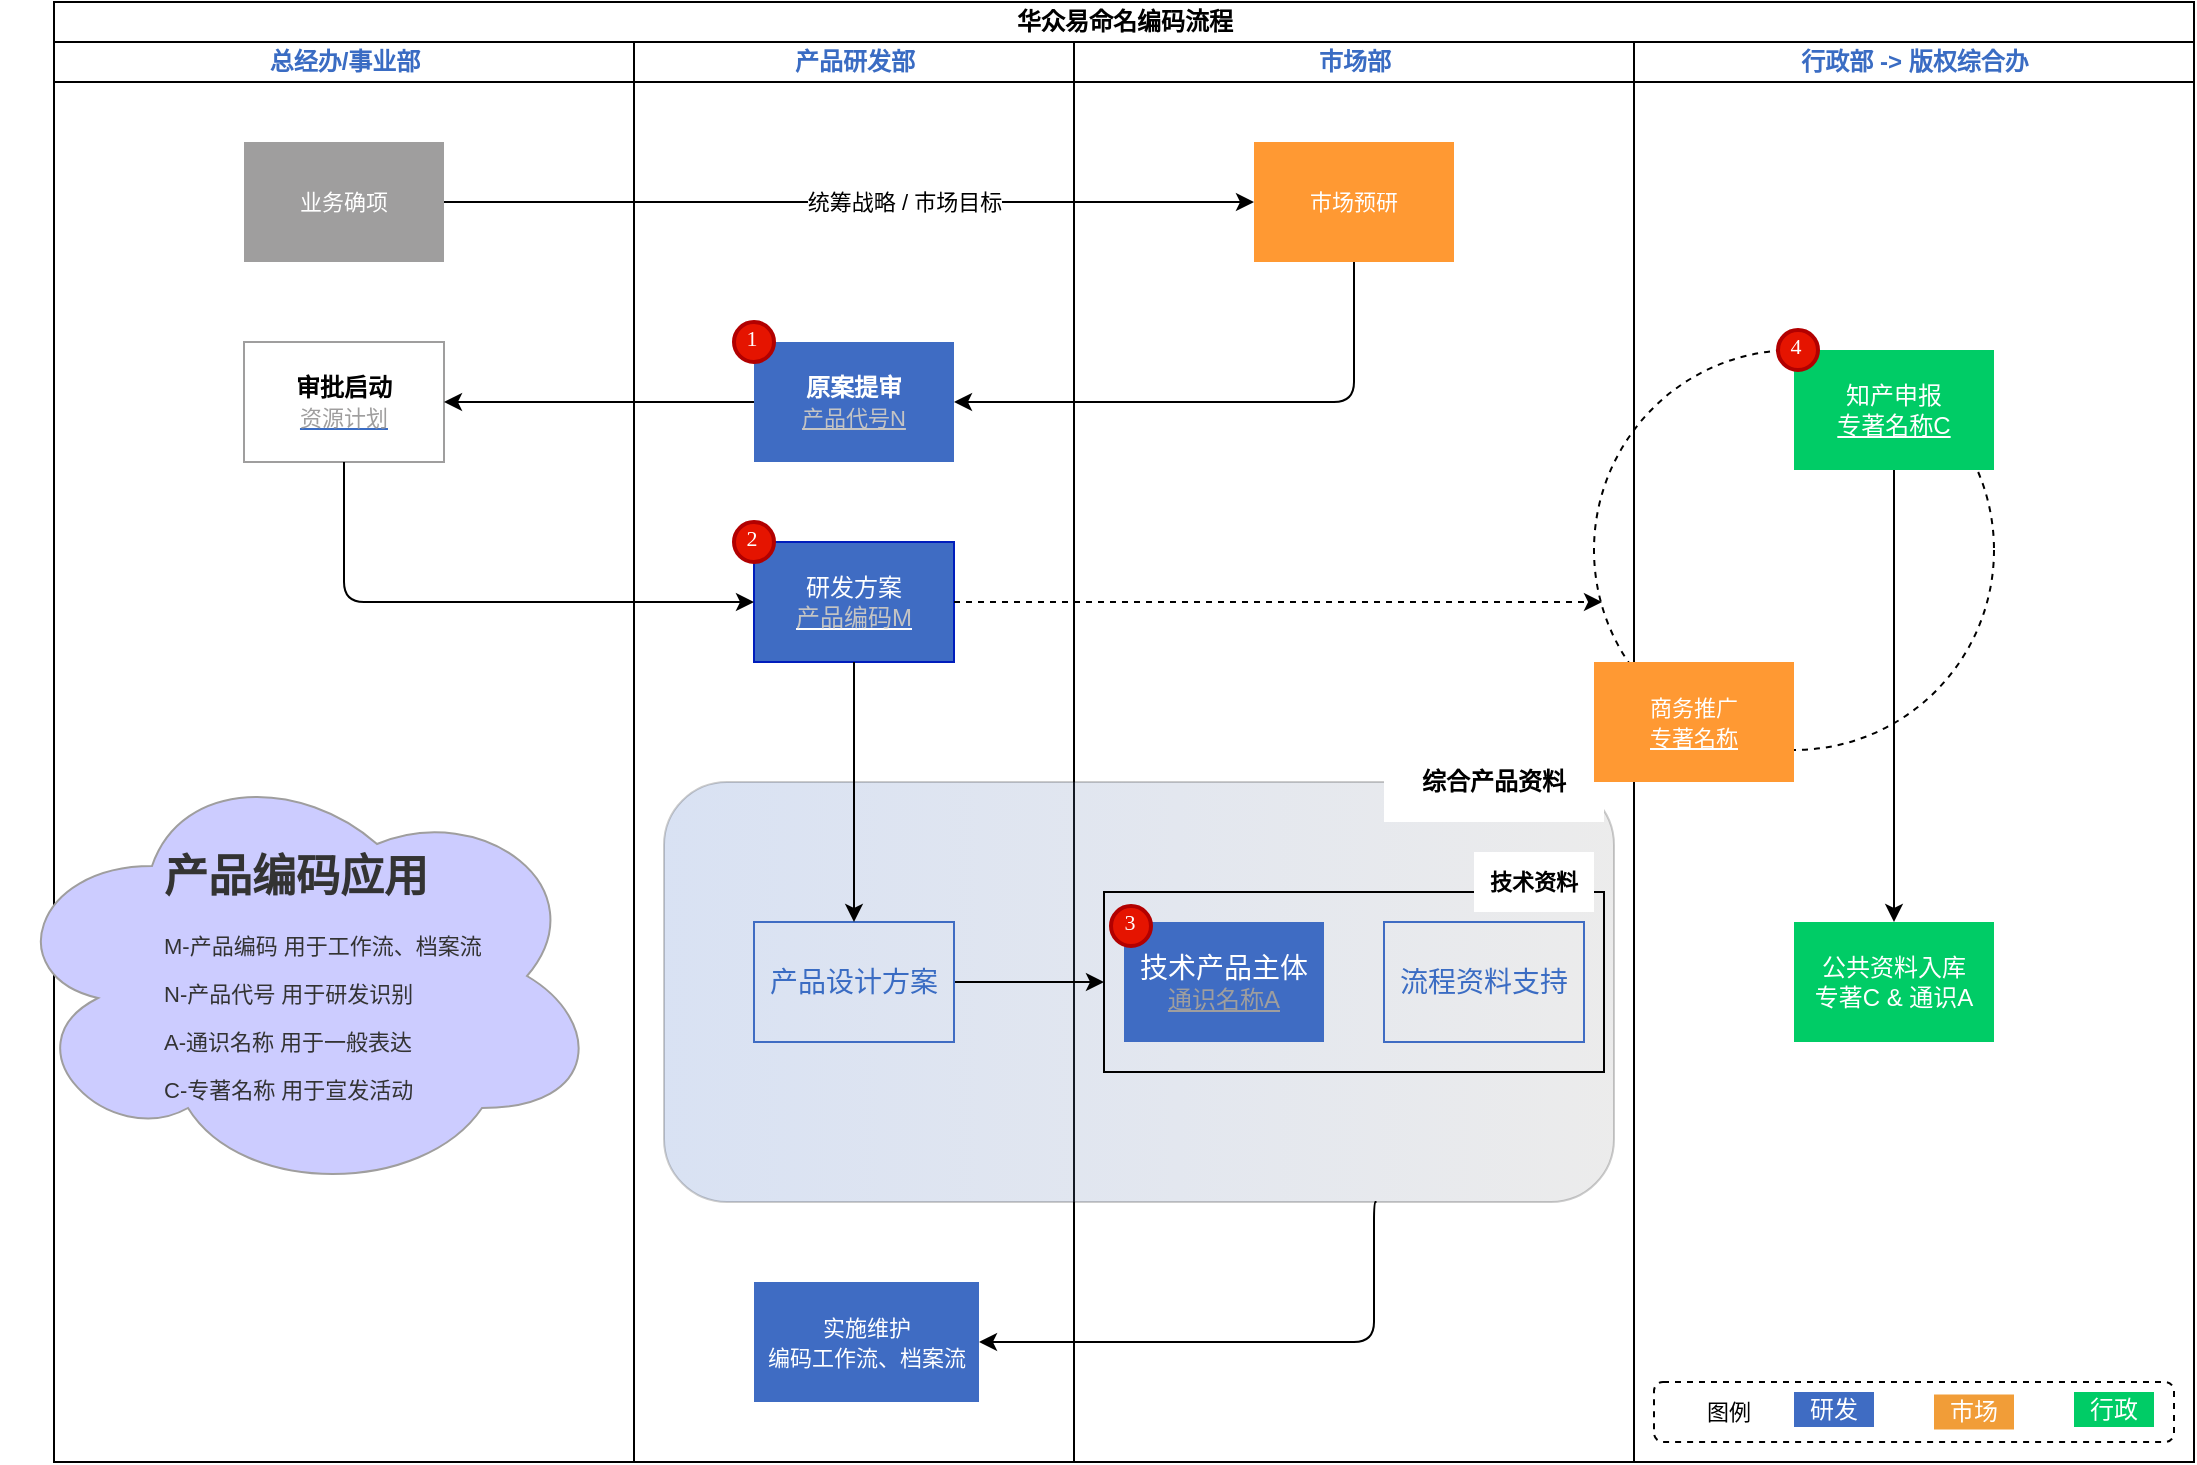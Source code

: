 <mxfile>
    <diagram id="Zvk3NxUUzPHEr75oqeDG" name="第 1 页">
        <mxGraphModel dx="1718" dy="1066" grid="1" gridSize="10" guides="1" tooltips="1" connect="1" arrows="1" fold="1" page="1" pageScale="1" pageWidth="1169" pageHeight="827" math="0" shadow="0">
            <root>
                <mxCell id="0"/>
                <mxCell id="1" parent="0"/>
                <mxCell id="2" value="华众易命名编码流程" style="swimlane;childLayout=stackLayout;resizeParent=1;resizeParentMax=0;startSize=20;html=1;" vertex="1" parent="1">
                    <mxGeometry x="50" y="40" width="1070" height="730" as="geometry"/>
                </mxCell>
                <mxCell id="3" value="总经办/事业部" style="swimlane;startSize=20;html=1;fontColor=#3A6CC3;" vertex="1" parent="2">
                    <mxGeometry y="20" width="290" height="710" as="geometry"/>
                </mxCell>
                <mxCell id="4" value="&lt;font face=&quot;Times New Roman&quot; style=&quot;font-size: 11px;&quot; color=&quot;#ffffff&quot;&gt;业务确项&lt;/font&gt;" style="rounded=0;whiteSpace=wrap;html=1;fontColor=#3A6CC3;fillColor=#9f9e9e;strokeColor=none;fontSize=12;" vertex="1" parent="3">
                    <mxGeometry x="95" y="50" width="100" height="60" as="geometry"/>
                </mxCell>
                <mxCell id="37" value="&lt;b style=&quot;&quot;&gt;&lt;font color=&quot;#000000&quot;&gt;审批启动&lt;/font&gt;&lt;/b&gt;&lt;br&gt;&lt;u style=&quot;&quot;&gt;&lt;font color=&quot;#9f9e9e&quot; style=&quot;font-size: 11px;&quot;&gt;资源计划&lt;/font&gt;&lt;/u&gt;" style="rounded=0;whiteSpace=wrap;html=1;fontColor=#3A6CC3;fillColor=none;strokeColor=#9F9E9E;" vertex="1" parent="3">
                    <mxGeometry x="95" y="150" width="100" height="60" as="geometry"/>
                </mxCell>
                <mxCell id="59" value="" style="group" vertex="1" connectable="0" parent="3">
                    <mxGeometry x="-26" y="357" width="300" height="220" as="geometry"/>
                </mxCell>
                <mxCell id="58" value="" style="ellipse;shape=cloud;whiteSpace=wrap;html=1;strokeColor=#9F9E9E;fontSize=11;fontColor=#333333;fillColor=#CCCCFF;" vertex="1" parent="59">
                    <mxGeometry width="300" height="220" as="geometry"/>
                </mxCell>
                <mxCell id="57" value="&lt;h1&gt;产品编码应用&lt;/h1&gt;&lt;p&gt;M-产品编码 用于工作流、档案流&lt;/p&gt;&lt;p&gt;N-产品代号 用于研发识别&lt;/p&gt;&lt;p&gt;A-通识名称 用于一般表达&lt;/p&gt;&lt;p&gt;C-专著名称 用于宣发活动&lt;/p&gt;" style="text;html=1;strokeColor=none;fillColor=none;spacing=5;spacingTop=-20;whiteSpace=wrap;overflow=hidden;rounded=0;fontSize=11;fontColor=#333333;" vertex="1" parent="59">
                    <mxGeometry x="76" y="43" width="190" height="150" as="geometry"/>
                </mxCell>
                <mxCell id="9" style="edgeStyle=orthogonalEdgeStyle;rounded=0;orthogonalLoop=1;jettySize=auto;html=1;exitX=1;exitY=0.5;exitDx=0;exitDy=0;entryX=0;entryY=0.5;entryDx=0;entryDy=0;fontSize=11;fontColor=#FFFFFF;" edge="1" parent="2" source="4" target="14">
                    <mxGeometry relative="1" as="geometry"/>
                </mxCell>
                <mxCell id="10" value="&lt;font color=&quot;#000000&quot;&gt;统筹战略 / 市场目标&lt;/font&gt;" style="edgeLabel;html=1;align=center;verticalAlign=middle;resizable=0;points=[];fontSize=11;fontColor=#FFFFFF;" vertex="1" connectable="0" parent="9">
                    <mxGeometry x="0.135" relative="1" as="geometry">
                        <mxPoint as="offset"/>
                    </mxGeometry>
                </mxCell>
                <mxCell id="12" value="产品研发部" style="swimlane;startSize=20;html=1;fontColor=#3A6CC3;" vertex="1" parent="2">
                    <mxGeometry x="290" y="20" width="220" height="710" as="geometry"/>
                </mxCell>
                <mxCell id="13" value="&lt;font color=&quot;#ffffff&quot;&gt;&lt;b&gt;原案提审&lt;/b&gt;&lt;/font&gt;&lt;br&gt;&lt;font color=&quot;#c4c4c4&quot; style=&quot;font-size: 11px;&quot;&gt;&lt;u&gt;产品代号N&lt;/u&gt;&lt;/font&gt;" style="rounded=0;whiteSpace=wrap;html=1;fontColor=#3A6CC3;fillColor=#3F6CC3;strokeColor=none;" vertex="1" parent="12">
                    <mxGeometry x="60" y="150" width="100" height="60" as="geometry"/>
                </mxCell>
                <mxCell id="15" value="研发方案&lt;br&gt;&lt;u style=&quot;&quot;&gt;&lt;font color=&quot;#c4c4c4&quot;&gt;产品编码M&lt;/font&gt;&lt;/u&gt;" style="rounded=0;whiteSpace=wrap;html=1;fillColor=#3F6CC3;strokeColor=#001DBC;fontColor=#ffffff;" vertex="1" parent="12">
                    <mxGeometry x="60" y="250" width="100" height="60" as="geometry"/>
                </mxCell>
                <mxCell id="51" value="1" style="ellipse;whiteSpace=wrap;html=1;aspect=fixed;strokeWidth=2;fontFamily=Tahoma;spacingBottom=4;spacingRight=2;strokeColor=#B20000;fontSize=11;fontColor=#ffffff;fillColor=#e51400;" vertex="1" parent="12">
                    <mxGeometry x="50" y="140" width="20" height="20" as="geometry"/>
                </mxCell>
                <mxCell id="52" value="2" style="ellipse;whiteSpace=wrap;html=1;aspect=fixed;strokeWidth=2;fontFamily=Tahoma;spacingBottom=4;spacingRight=2;strokeColor=#B20000;fontSize=11;fontColor=#ffffff;fillColor=#e51400;" vertex="1" parent="12">
                    <mxGeometry x="50" y="240" width="20" height="20" as="geometry"/>
                </mxCell>
                <mxCell id="46" value="&lt;font style=&quot;font-size: 11px;&quot;&gt;实施维护&lt;br&gt;编码工作流、档案流&lt;br&gt;&lt;/font&gt;" style="rounded=0;whiteSpace=wrap;html=1;fillColor=#3F6CC3;strokeColor=none;fontColor=#FFFFFF;" vertex="1" parent="12">
                    <mxGeometry x="60" y="620" width="112.5" height="60" as="geometry"/>
                </mxCell>
                <mxCell id="18" value="市场部" style="swimlane;startSize=20;html=1;fontColor=#3A6CC3;" vertex="1" parent="2">
                    <mxGeometry x="510" y="20" width="280" height="710" as="geometry">
                        <mxRectangle x="510" y="20" width="40" height="710" as="alternateBounds"/>
                    </mxGeometry>
                </mxCell>
                <mxCell id="19" value="" style="rounded=1;whiteSpace=wrap;html=1;fontColor=#000000;fillColor=#3F6CC3;gradientColor=#9F9E9E;opacity=20;gradientDirection=east;" vertex="1" parent="18">
                    <mxGeometry x="-205" y="370" width="475" height="210" as="geometry"/>
                </mxCell>
                <mxCell id="20" value="" style="verticalLabelPosition=bottom;verticalAlign=top;html=1;shape=mxgraph.basic.rect;fillColor2=none;strokeWidth=1;size=10.5;indent=100;fontColor=#3A6CC3;fillColor=none;gradientColor=default;strokeColor=default;movable=1;resizable=1;rotatable=1;deletable=1;editable=1;connectable=1;" vertex="1" parent="18">
                    <mxGeometry x="15" y="425" width="250" height="90" as="geometry"/>
                </mxCell>
                <mxCell id="24" value="&lt;span style=&quot;color: rgb(255, 255, 255); font-size: 14px;&quot;&gt;技术产品主体&lt;br&gt;&lt;/span&gt;&lt;font style=&quot;&quot; color=&quot;#9f9e9e&quot;&gt;&lt;u&gt;通识名称A&lt;/u&gt;&lt;/font&gt;" style="rounded=0;whiteSpace=wrap;html=1;fontColor=#3A6CC3;fillColor=#3F6CC3;strokeColor=none;" vertex="1" parent="18">
                    <mxGeometry x="25" y="440" width="100" height="60" as="geometry"/>
                </mxCell>
                <mxCell id="25" value="&lt;span style=&quot;font-size: 14px;&quot;&gt;流程资料支持&lt;/span&gt;" style="rounded=0;whiteSpace=wrap;html=1;fontColor=#3A6CC3;fillColor=none;strokeColor=#3F6CC3;" vertex="1" parent="18">
                    <mxGeometry x="155" y="440" width="100" height="60" as="geometry"/>
                </mxCell>
                <mxCell id="31" value="&lt;b&gt;技术资料&lt;/b&gt;" style="rounded=0;whiteSpace=wrap;html=1;shadow=0;glass=0;labelBackgroundColor=#ffffff;sketch=0;strokeColor=none;fontSize=11;fontColor=#000000;fillColor=default;gradientColor=none;" vertex="1" parent="18">
                    <mxGeometry x="200" y="405" width="60" height="30" as="geometry"/>
                </mxCell>
                <mxCell id="32" value="&lt;b&gt;综合产品资料&lt;/b&gt;" style="rounded=0;whiteSpace=wrap;html=1;fontColor=#000000;fillColor=#FFFFFF;gradientColor=none;gradientDirection=east;strokeColor=none;" vertex="1" parent="18">
                    <mxGeometry x="155" y="350" width="110" height="40" as="geometry"/>
                </mxCell>
                <mxCell id="14" value="&lt;font style=&quot;font-size: 11px;&quot;&gt;市场预研&lt;br&gt;&lt;/font&gt;" style="rounded=0;whiteSpace=wrap;html=1;fillColor=#FF9933;strokeColor=none;fontColor=#FFFFFF;" vertex="1" parent="18">
                    <mxGeometry x="90" y="50" width="100" height="60" as="geometry"/>
                </mxCell>
                <mxCell id="43" style="edgeStyle=orthogonalEdgeStyle;html=1;exitX=1;exitY=0.5;exitDx=0;exitDy=0;fontSize=11;fontColor=#000000;elbow=vertical;" edge="1" parent="18" source="42" target="20">
                    <mxGeometry relative="1" as="geometry"/>
                </mxCell>
                <mxCell id="42" value="&lt;span style=&quot;font-size: 14px;&quot;&gt;产品设计方案&lt;/span&gt;" style="rounded=0;whiteSpace=wrap;html=1;fontColor=#3A6CC3;fillColor=none;strokeColor=#3F6CC3;" vertex="1" parent="18">
                    <mxGeometry x="-160" y="440" width="100" height="60" as="geometry"/>
                </mxCell>
                <mxCell id="53" value="3" style="ellipse;whiteSpace=wrap;html=1;aspect=fixed;strokeWidth=2;fontFamily=Tahoma;spacingBottom=4;spacingRight=2;strokeColor=#B20000;fontSize=11;fontColor=#ffffff;fillColor=#e51400;" vertex="1" parent="18">
                    <mxGeometry x="18.5" y="432" width="20" height="20" as="geometry"/>
                </mxCell>
                <mxCell id="35" value="行政部 -&amp;gt; 版权综合办" style="swimlane;startSize=20;html=1;fontColor=#3A6CC3;" vertex="1" parent="2">
                    <mxGeometry x="790" y="20" width="280" height="710" as="geometry">
                        <mxRectangle x="510" y="20" width="40" height="710" as="alternateBounds"/>
                    </mxGeometry>
                </mxCell>
                <mxCell id="21" value="" style="rounded=1;whiteSpace=wrap;html=1;dashed=1;fontColor=#3A6CC3;fillColor=none;gradientColor=default;" vertex="1" parent="35">
                    <mxGeometry x="10" y="670" width="260" height="30" as="geometry"/>
                </mxCell>
                <mxCell id="33" value="&lt;font color=&quot;#ffffff&quot;&gt;行政&lt;/font&gt;" style="rounded=0;whiteSpace=wrap;html=1;fontColor=#3A6CC3;fillColor=#00CC66;gradientColor=none;strokeColor=none;" vertex="1" parent="35">
                    <mxGeometry x="220" y="675" width="40" height="17.5" as="geometry"/>
                </mxCell>
                <mxCell id="30" value="&lt;p style=&quot;line-height: 120%;&quot;&gt;&lt;font style=&quot;font-size: 11px;&quot; color=&quot;#000000&quot;&gt;图例&lt;/font&gt;&lt;/p&gt;" style="text;html=1;strokeColor=none;fillColor=none;align=center;verticalAlign=middle;whiteSpace=wrap;rounded=0;fontColor=#3A6CC3;" vertex="1" parent="35">
                    <mxGeometry x="30" y="676.25" width="35" height="17.5" as="geometry"/>
                </mxCell>
                <mxCell id="34" value="" style="ellipse;whiteSpace=wrap;html=1;aspect=fixed;rounded=1;shadow=0;glass=1;labelBackgroundColor=#ffffff;sketch=0;strokeColor=default;fontSize=11;fontColor=#000000;fillColor=none;gradientColor=none;dashed=1;" vertex="1" parent="35">
                    <mxGeometry x="-20" y="154" width="200" height="200" as="geometry"/>
                </mxCell>
                <mxCell id="50" style="edgeStyle=elbowEdgeStyle;html=1;exitX=0.5;exitY=1;exitDx=0;exitDy=0;entryX=0.5;entryY=0;entryDx=0;entryDy=0;fontSize=11;fontColor=#9F9E9E;" edge="1" parent="35" source="26" target="49">
                    <mxGeometry relative="1" as="geometry"/>
                </mxCell>
                <mxCell id="26" value="&lt;font color=&quot;#ffffff&quot;&gt;知产申报&lt;br&gt;&lt;u&gt;专著名称C&lt;/u&gt;&lt;br&gt;&lt;/font&gt;" style="rounded=0;whiteSpace=wrap;html=1;fontColor=#3A6CC3;fillColor=#00CC66;strokeColor=none;" vertex="1" parent="35">
                    <mxGeometry x="80" y="154" width="100" height="60" as="geometry"/>
                </mxCell>
                <mxCell id="45" value="&lt;font style=&quot;font-size: 11px;&quot;&gt;商务推广&lt;br&gt;&lt;u&gt;专著名称&lt;/u&gt;&lt;br&gt;&lt;/font&gt;" style="rounded=0;whiteSpace=wrap;html=1;fillColor=#FF9933;strokeColor=none;fontColor=#FFFFFF;" vertex="1" parent="35">
                    <mxGeometry x="-20" y="310" width="100" height="60" as="geometry"/>
                </mxCell>
                <mxCell id="49" value="&lt;font color=&quot;#ffffff&quot;&gt;公共资料入库&lt;br&gt;专著C &amp;amp; 通识A&lt;br&gt;&lt;/font&gt;" style="rounded=0;whiteSpace=wrap;html=1;fontColor=#3A6CC3;fillColor=#00CC66;strokeColor=none;" vertex="1" parent="35">
                    <mxGeometry x="80" y="440" width="100" height="60" as="geometry"/>
                </mxCell>
                <mxCell id="54" value="4" style="ellipse;whiteSpace=wrap;html=1;aspect=fixed;strokeWidth=2;fontFamily=Tahoma;spacingBottom=4;spacingRight=2;strokeColor=#B20000;fontSize=11;fontColor=#ffffff;fillColor=#e51400;" vertex="1" parent="35">
                    <mxGeometry x="72" y="144" width="20" height="20" as="geometry"/>
                </mxCell>
                <mxCell id="55" value="&lt;font color=&quot;#ffffff&quot;&gt;市场&lt;/font&gt;" style="rounded=0;whiteSpace=wrap;html=1;fontColor=#3A6CC3;fillColor=#F19D38;gradientColor=none;strokeColor=none;" vertex="1" parent="35">
                    <mxGeometry x="150" y="676.25" width="40" height="17.5" as="geometry"/>
                </mxCell>
                <mxCell id="56" value="&lt;font color=&quot;#ffffff&quot;&gt;研发&lt;/font&gt;" style="rounded=0;whiteSpace=wrap;html=1;fontColor=#3A6CC3;fillColor=#3F6CC3;gradientColor=none;strokeColor=none;" vertex="1" parent="35">
                    <mxGeometry x="80" y="675" width="40" height="17.5" as="geometry"/>
                </mxCell>
                <mxCell id="36" style="edgeStyle=orthogonalEdgeStyle;html=1;exitX=0.5;exitY=1;exitDx=0;exitDy=0;entryX=1;entryY=0.5;entryDx=0;entryDy=0;fontSize=11;fontColor=#FFFFFF;elbow=vertical;" edge="1" parent="2" source="14" target="13">
                    <mxGeometry relative="1" as="geometry"/>
                </mxCell>
                <mxCell id="38" style="edgeStyle=orthogonalEdgeStyle;html=1;exitX=0;exitY=0.5;exitDx=0;exitDy=0;entryX=1;entryY=0.5;entryDx=0;entryDy=0;fontSize=11;fontColor=#FFFFFF;elbow=vertical;" edge="1" parent="2" source="13" target="37">
                    <mxGeometry relative="1" as="geometry"/>
                </mxCell>
                <mxCell id="39" style="edgeStyle=orthogonalEdgeStyle;html=1;exitX=0.5;exitY=1;exitDx=0;exitDy=0;entryX=0.5;entryY=0;entryDx=0;entryDy=0;fontSize=11;fontColor=#000000;elbow=vertical;" edge="1" parent="2" source="15" target="42">
                    <mxGeometry relative="1" as="geometry"/>
                </mxCell>
                <mxCell id="40" style="edgeStyle=orthogonalEdgeStyle;html=1;exitX=0.5;exitY=1;exitDx=0;exitDy=0;entryX=0;entryY=0.5;entryDx=0;entryDy=0;fontSize=11;fontColor=#000000;elbow=vertical;" edge="1" parent="2" source="37" target="15">
                    <mxGeometry relative="1" as="geometry"/>
                </mxCell>
                <mxCell id="44" style="edgeStyle=orthogonalEdgeStyle;html=1;exitX=1;exitY=0.5;exitDx=0;exitDy=0;entryX=0.02;entryY=0.63;entryDx=0;entryDy=0;entryPerimeter=0;fontSize=11;fontColor=#000000;elbow=vertical;dashed=1;" edge="1" parent="2" source="15" target="34">
                    <mxGeometry relative="1" as="geometry"/>
                </mxCell>
                <mxCell id="47" style="edgeStyle=elbowEdgeStyle;html=1;exitX=0.75;exitY=1;exitDx=0;exitDy=0;fontSize=11;fontColor=#9F9E9E;entryX=1;entryY=0.5;entryDx=0;entryDy=0;" edge="1" parent="2" source="19" target="46">
                    <mxGeometry relative="1" as="geometry">
                        <mxPoint x="600" y="670" as="targetPoint"/>
                        <Array as="points">
                            <mxPoint x="660" y="640"/>
                        </Array>
                    </mxGeometry>
                </mxCell>
            </root>
        </mxGraphModel>
    </diagram>
</mxfile>